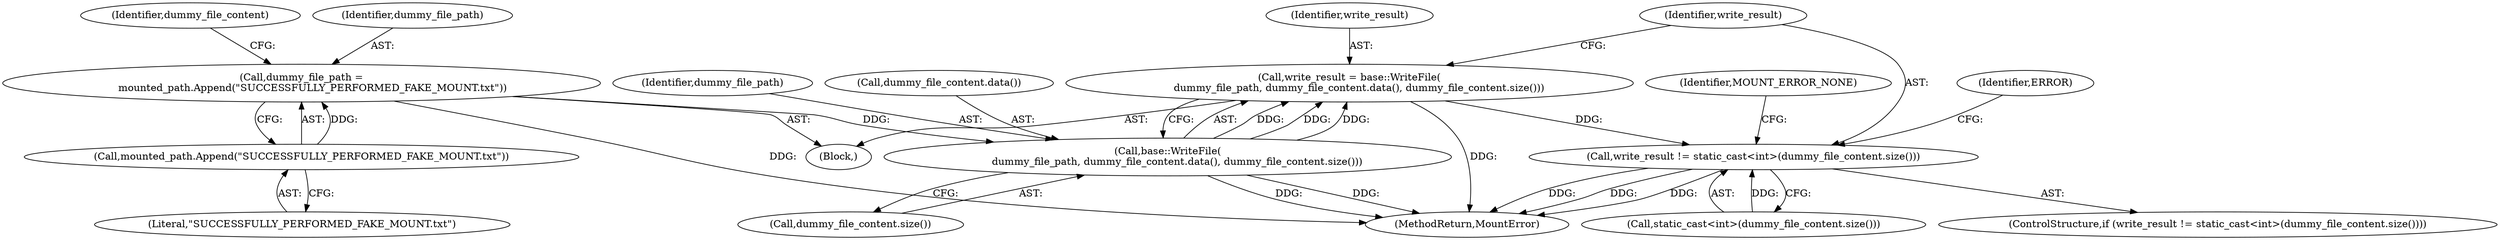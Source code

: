 digraph "0_Chrome_7e995b26a5a503adefc0ad40435f7e16a45434c2_2@API" {
"1000140" [label="(Call,write_result = base::WriteFile(\n      dummy_file_path, dummy_file_content.data(), dummy_file_content.size()))"];
"1000142" [label="(Call,base::WriteFile(\n      dummy_file_path, dummy_file_content.data(), dummy_file_content.size()))"];
"1000131" [label="(Call,dummy_file_path =\n       mounted_path.Append(\"SUCCESSFULLY_PERFORMED_FAKE_MOUNT.txt\"))"];
"1000133" [label="(Call,mounted_path.Append(\"SUCCESSFULLY_PERFORMED_FAKE_MOUNT.txt\"))"];
"1000147" [label="(Call,write_result != static_cast<int>(dummy_file_content.size()))"];
"1000146" [label="(ControlStructure,if (write_result != static_cast<int>(dummy_file_content.size())))"];
"1000133" [label="(Call,mounted_path.Append(\"SUCCESSFULLY_PERFORMED_FAKE_MOUNT.txt\"))"];
"1000134" [label="(Literal,\"SUCCESSFULLY_PERFORMED_FAKE_MOUNT.txt\")"];
"1000155" [label="(Identifier,ERROR)"];
"1000131" [label="(Call,dummy_file_path =\n       mounted_path.Append(\"SUCCESSFULLY_PERFORMED_FAKE_MOUNT.txt\"))"];
"1000141" [label="(Identifier,write_result)"];
"1000132" [label="(Identifier,dummy_file_path)"];
"1000140" [label="(Call,write_result = base::WriteFile(\n      dummy_file_path, dummy_file_content.data(), dummy_file_content.size()))"];
"1000145" [label="(Call,dummy_file_content.size())"];
"1000162" [label="(Identifier,MOUNT_ERROR_NONE)"];
"1000137" [label="(Identifier,dummy_file_content)"];
"1000163" [label="(MethodReturn,MountError)"];
"1000142" [label="(Call,base::WriteFile(\n      dummy_file_path, dummy_file_content.data(), dummy_file_content.size()))"];
"1000106" [label="(Block,)"];
"1000149" [label="(Call,static_cast<int>(dummy_file_content.size()))"];
"1000148" [label="(Identifier,write_result)"];
"1000147" [label="(Call,write_result != static_cast<int>(dummy_file_content.size()))"];
"1000143" [label="(Identifier,dummy_file_path)"];
"1000144" [label="(Call,dummy_file_content.data())"];
"1000140" -> "1000106"  [label="AST: "];
"1000140" -> "1000142"  [label="CFG: "];
"1000141" -> "1000140"  [label="AST: "];
"1000142" -> "1000140"  [label="AST: "];
"1000148" -> "1000140"  [label="CFG: "];
"1000140" -> "1000163"  [label="DDG: "];
"1000142" -> "1000140"  [label="DDG: "];
"1000142" -> "1000140"  [label="DDG: "];
"1000142" -> "1000140"  [label="DDG: "];
"1000140" -> "1000147"  [label="DDG: "];
"1000142" -> "1000145"  [label="CFG: "];
"1000143" -> "1000142"  [label="AST: "];
"1000144" -> "1000142"  [label="AST: "];
"1000145" -> "1000142"  [label="AST: "];
"1000142" -> "1000163"  [label="DDG: "];
"1000142" -> "1000163"  [label="DDG: "];
"1000131" -> "1000142"  [label="DDG: "];
"1000131" -> "1000106"  [label="AST: "];
"1000131" -> "1000133"  [label="CFG: "];
"1000132" -> "1000131"  [label="AST: "];
"1000133" -> "1000131"  [label="AST: "];
"1000137" -> "1000131"  [label="CFG: "];
"1000131" -> "1000163"  [label="DDG: "];
"1000133" -> "1000131"  [label="DDG: "];
"1000133" -> "1000134"  [label="CFG: "];
"1000134" -> "1000133"  [label="AST: "];
"1000147" -> "1000146"  [label="AST: "];
"1000147" -> "1000149"  [label="CFG: "];
"1000148" -> "1000147"  [label="AST: "];
"1000149" -> "1000147"  [label="AST: "];
"1000155" -> "1000147"  [label="CFG: "];
"1000162" -> "1000147"  [label="CFG: "];
"1000147" -> "1000163"  [label="DDG: "];
"1000147" -> "1000163"  [label="DDG: "];
"1000147" -> "1000163"  [label="DDG: "];
"1000149" -> "1000147"  [label="DDG: "];
}
